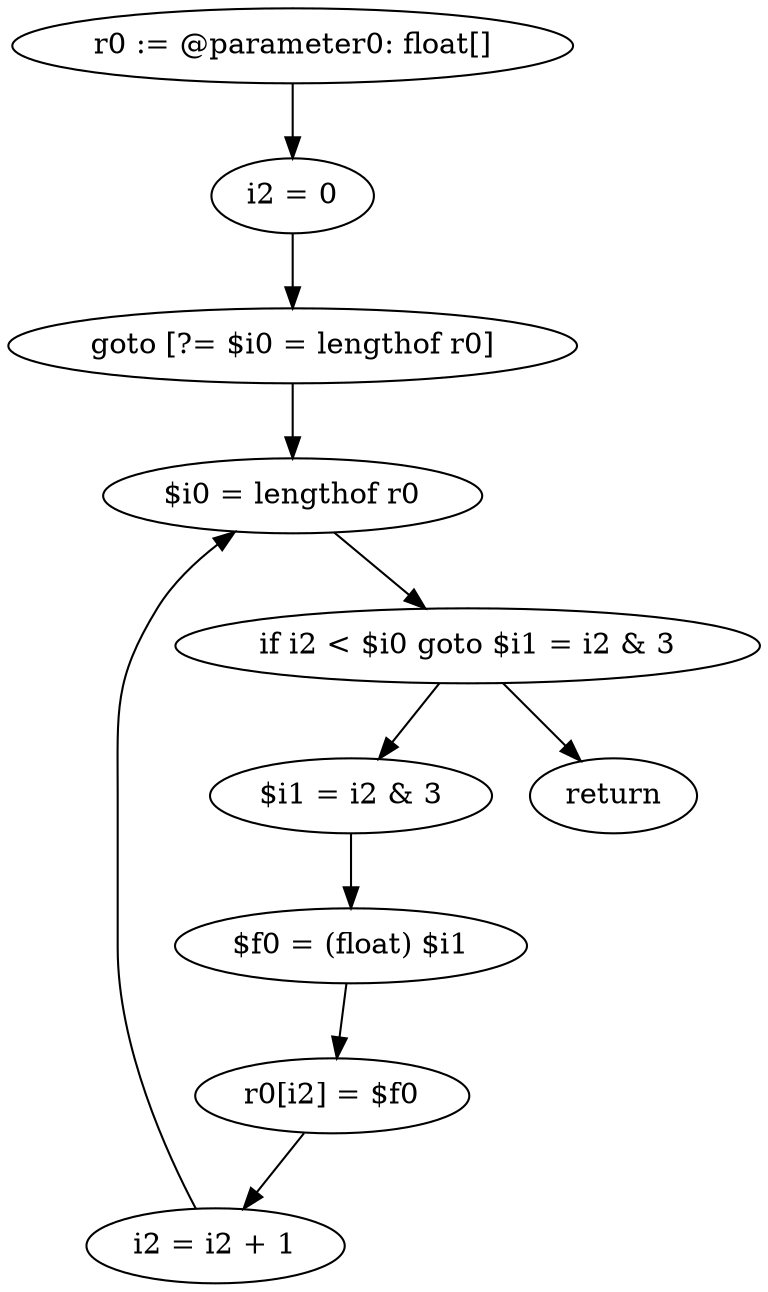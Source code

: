 digraph "unitGraph" {
    "r0 := @parameter0: float[]"
    "i2 = 0"
    "goto [?= $i0 = lengthof r0]"
    "$i1 = i2 & 3"
    "$f0 = (float) $i1"
    "r0[i2] = $f0"
    "i2 = i2 + 1"
    "$i0 = lengthof r0"
    "if i2 < $i0 goto $i1 = i2 & 3"
    "return"
    "r0 := @parameter0: float[]"->"i2 = 0";
    "i2 = 0"->"goto [?= $i0 = lengthof r0]";
    "goto [?= $i0 = lengthof r0]"->"$i0 = lengthof r0";
    "$i1 = i2 & 3"->"$f0 = (float) $i1";
    "$f0 = (float) $i1"->"r0[i2] = $f0";
    "r0[i2] = $f0"->"i2 = i2 + 1";
    "i2 = i2 + 1"->"$i0 = lengthof r0";
    "$i0 = lengthof r0"->"if i2 < $i0 goto $i1 = i2 & 3";
    "if i2 < $i0 goto $i1 = i2 & 3"->"return";
    "if i2 < $i0 goto $i1 = i2 & 3"->"$i1 = i2 & 3";
}

